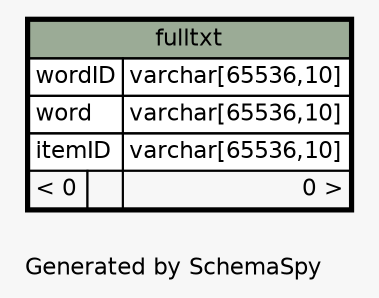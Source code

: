 // dot 2.34.0 on Linux 3.11.6-1-ARCH
// SchemaSpy rev 590
digraph "oneDegreeRelationshipsDiagram" {
  graph [
    rankdir="RL"
    bgcolor="#f7f7f7"
    label="\nGenerated by SchemaSpy"
    labeljust="l"
    nodesep="0.18"
    ranksep="0.46"
    fontname="Helvetica"
    fontsize="11"
  ];
  node [
    fontname="Helvetica"
    fontsize="11"
    shape="plaintext"
  ];
  edge [
    arrowsize="0.8"
  ];
  "fulltxt" [
    label=<
    <TABLE BORDER="2" CELLBORDER="1" CELLSPACING="0" BGCOLOR="#ffffff">
      <TR><TD COLSPAN="3" BGCOLOR="#9bab96" ALIGN="CENTER">fulltxt</TD></TR>
      <TR><TD PORT="wordID" COLSPAN="2" ALIGN="LEFT">wordID</TD><TD PORT="wordID.type" ALIGN="LEFT">varchar[65536,10]</TD></TR>
      <TR><TD PORT="word" COLSPAN="2" ALIGN="LEFT">word</TD><TD PORT="word.type" ALIGN="LEFT">varchar[65536,10]</TD></TR>
      <TR><TD PORT="itemID" COLSPAN="2" ALIGN="LEFT">itemID</TD><TD PORT="itemID.type" ALIGN="LEFT">varchar[65536,10]</TD></TR>
      <TR><TD ALIGN="LEFT" BGCOLOR="#f7f7f7">&lt; 0</TD><TD ALIGN="RIGHT" BGCOLOR="#f7f7f7">  </TD><TD ALIGN="RIGHT" BGCOLOR="#f7f7f7">0 &gt;</TD></TR>
    </TABLE>>
    URL="fulltxt.html"
    tooltip="fulltxt"
  ];
}
